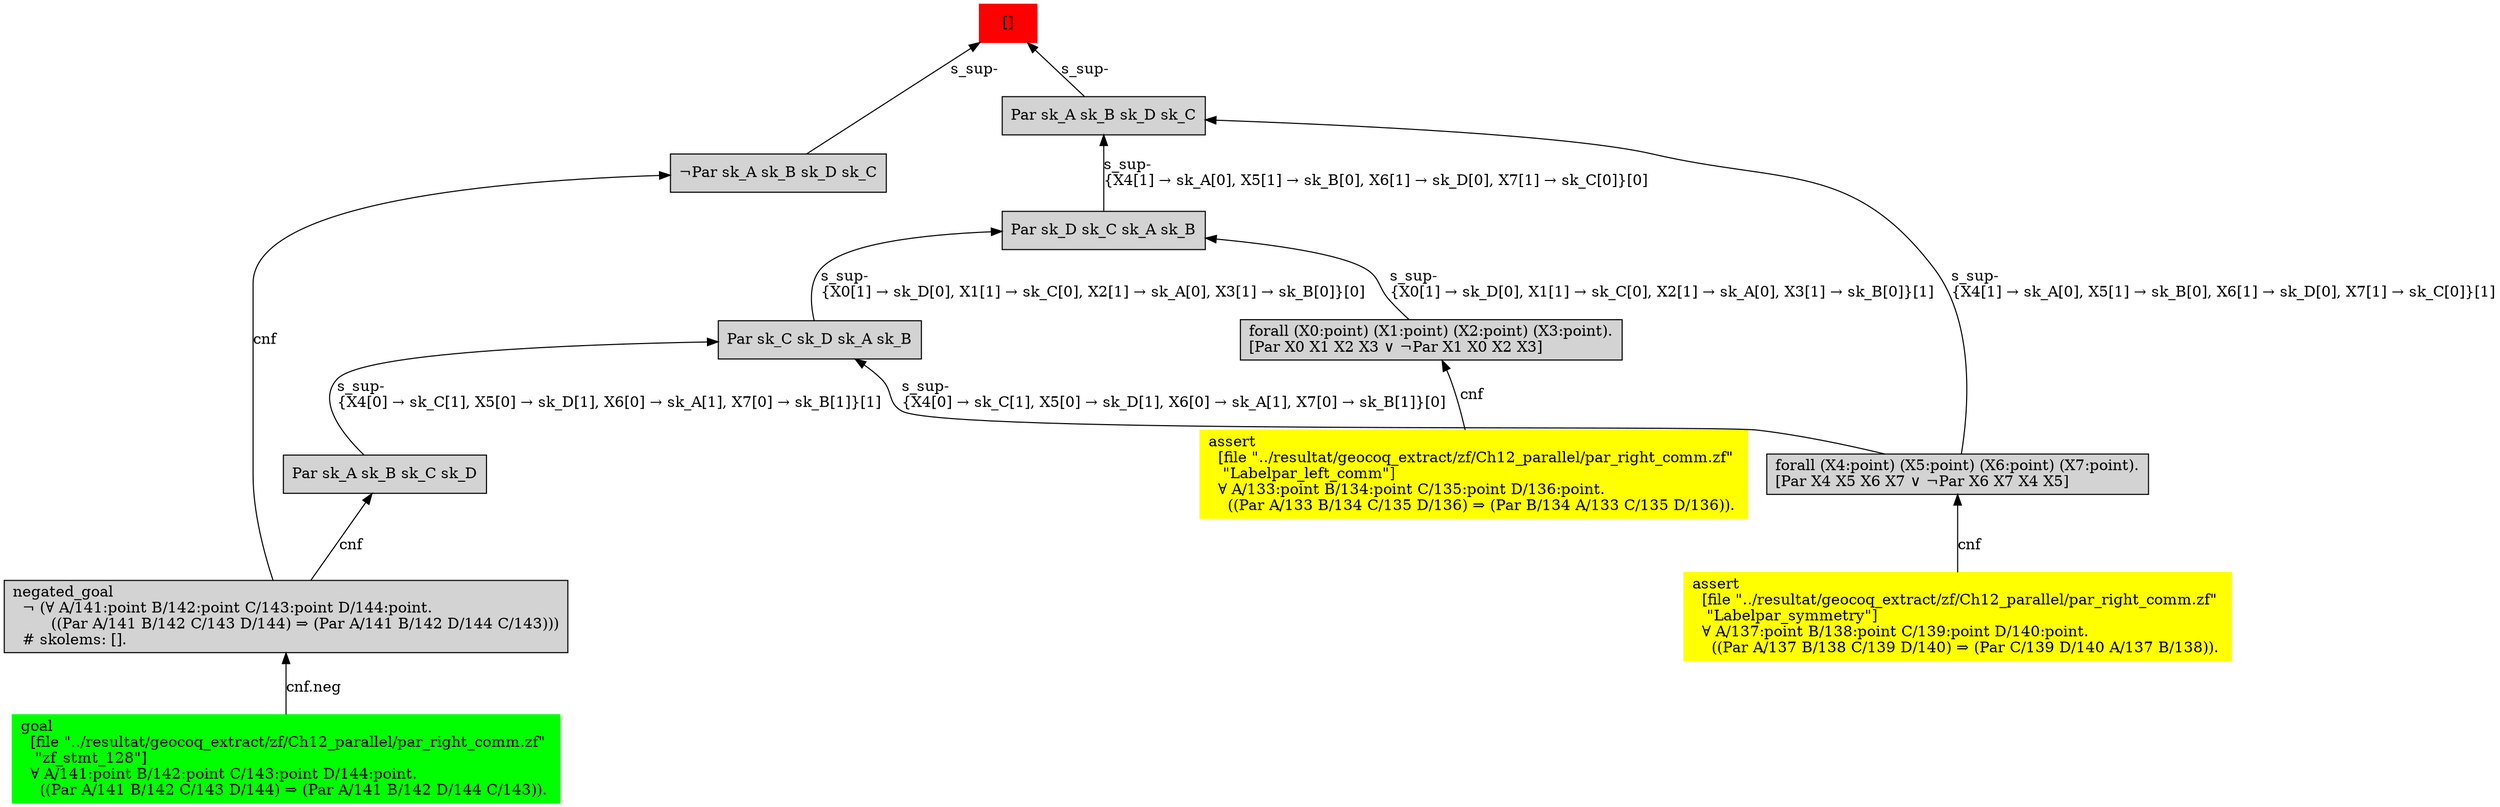 digraph "unsat_graph" {
  vertex_0 [color=red, label="[]", shape=box, style=filled];
  vertex_0 -> vertex_1 [label="s_sup-\l", dir="back"];
  vertex_1 [shape=box, label="¬Par sk_A sk_B sk_D sk_C\l", style=filled];
  vertex_1 -> vertex_2 [label="cnf", dir="back"];
  vertex_2 [shape=box, label="negated_goal\l  ¬ (∀ A/141:point B/142:point C/143:point D/144:point.\l        ((Par A/141 B/142 C/143 D/144) ⇒ (Par A/141 B/142 D/144 C/143)))\l  # skolems: [].\l", style=filled];
  vertex_2 -> vertex_3 [label="cnf.neg", dir="back"];
  vertex_3 [color=green, shape=box, label="goal\l  [file \"../resultat/geocoq_extract/zf/Ch12_parallel/par_right_comm.zf\" \l   \"zf_stmt_128\"]\l  ∀ A/141:point B/142:point C/143:point D/144:point.\l    ((Par A/141 B/142 C/143 D/144) ⇒ (Par A/141 B/142 D/144 C/143)).\l", style=filled];
  vertex_0 -> vertex_4 [label="s_sup-\l", dir="back"];
  vertex_4 [shape=box, label="Par sk_A sk_B sk_D sk_C\l", style=filled];
  vertex_4 -> vertex_5 [label="s_sup-\l\{X4[1] → sk_A[0], X5[1] → sk_B[0], X6[1] → sk_D[0], X7[1] → sk_C[0]\}[1]\l", dir="back"];
  vertex_5 [shape=box, label="forall (X4:point) (X5:point) (X6:point) (X7:point).\l[Par X4 X5 X6 X7 ∨ ¬Par X6 X7 X4 X5]\l", style=filled];
  vertex_5 -> vertex_6 [label="cnf", dir="back"];
  vertex_6 [color=yellow, shape=box, label="assert\l  [file \"../resultat/geocoq_extract/zf/Ch12_parallel/par_right_comm.zf\" \l   \"Labelpar_symmetry\"]\l  ∀ A/137:point B/138:point C/139:point D/140:point.\l    ((Par A/137 B/138 C/139 D/140) ⇒ (Par C/139 D/140 A/137 B/138)).\l", style=filled];
  vertex_4 -> vertex_7 [label="s_sup-\l\{X4[1] → sk_A[0], X5[1] → sk_B[0], X6[1] → sk_D[0], X7[1] → sk_C[0]\}[0]\l", dir="back"];
  vertex_7 [shape=box, label="Par sk_D sk_C sk_A sk_B\l", style=filled];
  vertex_7 -> vertex_8 [label="s_sup-\l\{X0[1] → sk_D[0], X1[1] → sk_C[0], X2[1] → sk_A[0], X3[1] → sk_B[0]\}[1]\l", dir="back"];
  vertex_8 [shape=box, label="forall (X0:point) (X1:point) (X2:point) (X3:point).\l[Par X0 X1 X2 X3 ∨ ¬Par X1 X0 X2 X3]\l", style=filled];
  vertex_8 -> vertex_9 [label="cnf", dir="back"];
  vertex_9 [color=yellow, shape=box, label="assert\l  [file \"../resultat/geocoq_extract/zf/Ch12_parallel/par_right_comm.zf\" \l   \"Labelpar_left_comm\"]\l  ∀ A/133:point B/134:point C/135:point D/136:point.\l    ((Par A/133 B/134 C/135 D/136) ⇒ (Par B/134 A/133 C/135 D/136)).\l", style=filled];
  vertex_7 -> vertex_10 [label="s_sup-\l\{X0[1] → sk_D[0], X1[1] → sk_C[0], X2[1] → sk_A[0], X3[1] → sk_B[0]\}[0]\l", dir="back"];
  vertex_10 [shape=box, label="Par sk_C sk_D sk_A sk_B\l", style=filled];
  vertex_10 -> vertex_5 [label="s_sup-\l\{X4[0] → sk_C[1], X5[0] → sk_D[1], X6[0] → sk_A[1], X7[0] → sk_B[1]\}[0]\l", dir="back"];
  vertex_10 -> vertex_11 [label="s_sup-\l\{X4[0] → sk_C[1], X5[0] → sk_D[1], X6[0] → sk_A[1], X7[0] → sk_B[1]\}[1]\l", dir="back"];
  vertex_11 [shape=box, label="Par sk_A sk_B sk_C sk_D\l", style=filled];
  vertex_11 -> vertex_2 [label="cnf", dir="back"];
  }



